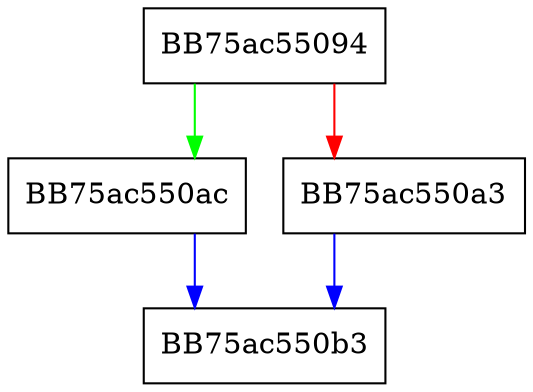 digraph ReadFileForCRC {
  node [shape="box"];
  graph [splines=ortho];
  BB75ac55094 -> BB75ac550ac [color="green"];
  BB75ac55094 -> BB75ac550a3 [color="red"];
  BB75ac550a3 -> BB75ac550b3 [color="blue"];
  BB75ac550ac -> BB75ac550b3 [color="blue"];
}